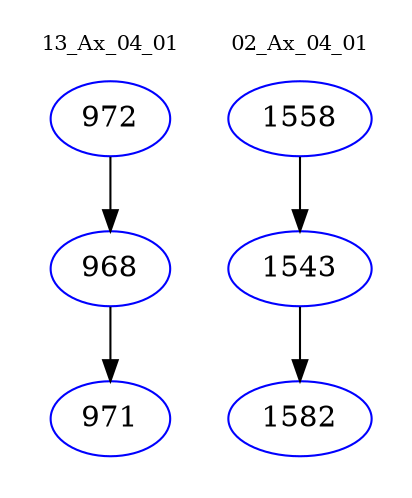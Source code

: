 digraph{
subgraph cluster_0 {
color = white
label = "13_Ax_04_01";
fontsize=10;
T0_972 [label="972", color="blue"]
T0_972 -> T0_968 [color="black"]
T0_968 [label="968", color="blue"]
T0_968 -> T0_971 [color="black"]
T0_971 [label="971", color="blue"]
}
subgraph cluster_1 {
color = white
label = "02_Ax_04_01";
fontsize=10;
T1_1558 [label="1558", color="blue"]
T1_1558 -> T1_1543 [color="black"]
T1_1543 [label="1543", color="blue"]
T1_1543 -> T1_1582 [color="black"]
T1_1582 [label="1582", color="blue"]
}
}
